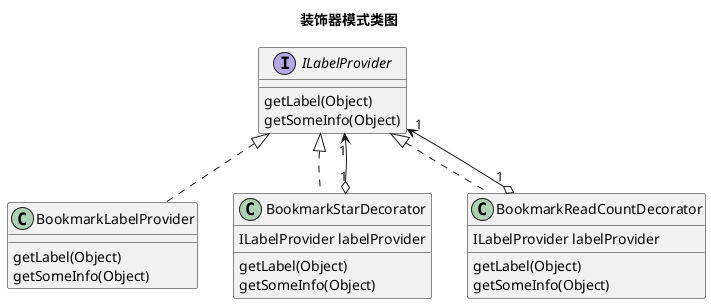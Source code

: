 @startuml
'https://plantuml.com/class-diagram
title 装饰器模式类图

interface ILabelProvider{
    getLabel(Object)
    getSomeInfo(Object)
}


class BookmarkLabelProvider{
    getLabel(Object)
    getSomeInfo(Object)
}

class BookmarkStarDecorator{
    ILabelProvider labelProvider
    getLabel(Object)
    getSomeInfo(Object)
}

class BookmarkReadCountDecorator{
    ILabelProvider labelProvider
    getLabel(Object)
    getSomeInfo(Object)
}

'实现
ILabelProvider <|.. BookmarkStarDecorator
ILabelProvider <|.. BookmarkReadCountDecorator
ILabelProvider <|.. BookmarkLabelProvider

'关联
BookmarkStarDecorator "1" o--> "1" ILabelProvider
BookmarkReadCountDecorator "1" o--> "1" ILabelProvider

@enduml
